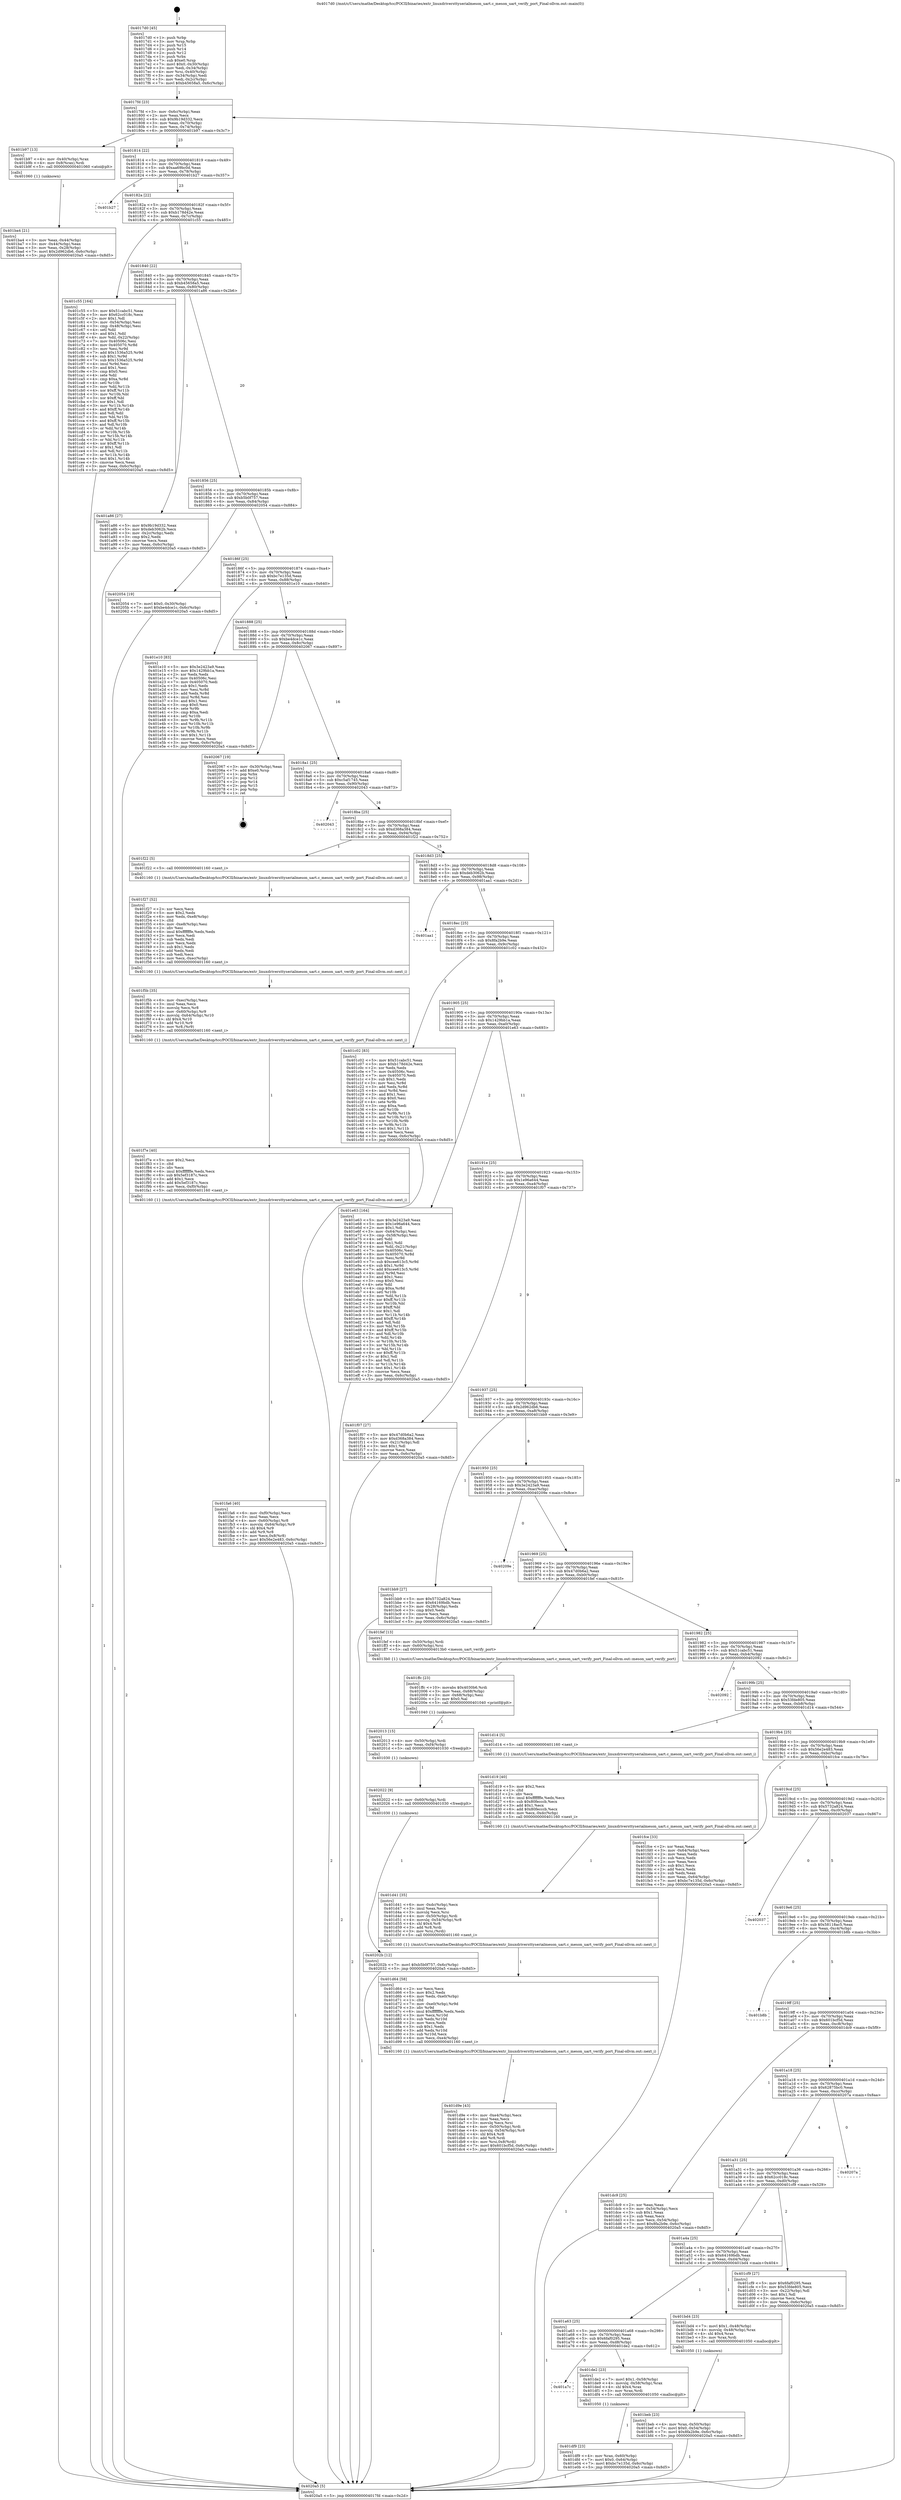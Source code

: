 digraph "0x4017d0" {
  label = "0x4017d0 (/mnt/c/Users/mathe/Desktop/tcc/POCII/binaries/extr_linuxdriversttyserialmeson_uart.c_meson_uart_verify_port_Final-ollvm.out::main(0))"
  labelloc = "t"
  node[shape=record]

  Entry [label="",width=0.3,height=0.3,shape=circle,fillcolor=black,style=filled]
  "0x4017fd" [label="{
     0x4017fd [23]\l
     | [instrs]\l
     &nbsp;&nbsp;0x4017fd \<+3\>: mov -0x6c(%rbp),%eax\l
     &nbsp;&nbsp;0x401800 \<+2\>: mov %eax,%ecx\l
     &nbsp;&nbsp;0x401802 \<+6\>: sub $0x9b19d332,%ecx\l
     &nbsp;&nbsp;0x401808 \<+3\>: mov %eax,-0x70(%rbp)\l
     &nbsp;&nbsp;0x40180b \<+3\>: mov %ecx,-0x74(%rbp)\l
     &nbsp;&nbsp;0x40180e \<+6\>: je 0000000000401b97 \<main+0x3c7\>\l
  }"]
  "0x401b97" [label="{
     0x401b97 [13]\l
     | [instrs]\l
     &nbsp;&nbsp;0x401b97 \<+4\>: mov -0x40(%rbp),%rax\l
     &nbsp;&nbsp;0x401b9b \<+4\>: mov 0x8(%rax),%rdi\l
     &nbsp;&nbsp;0x401b9f \<+5\>: call 0000000000401060 \<atoi@plt\>\l
     | [calls]\l
     &nbsp;&nbsp;0x401060 \{1\} (unknown)\l
  }"]
  "0x401814" [label="{
     0x401814 [22]\l
     | [instrs]\l
     &nbsp;&nbsp;0x401814 \<+5\>: jmp 0000000000401819 \<main+0x49\>\l
     &nbsp;&nbsp;0x401819 \<+3\>: mov -0x70(%rbp),%eax\l
     &nbsp;&nbsp;0x40181c \<+5\>: sub $0xaa69bc0d,%eax\l
     &nbsp;&nbsp;0x401821 \<+3\>: mov %eax,-0x78(%rbp)\l
     &nbsp;&nbsp;0x401824 \<+6\>: je 0000000000401b27 \<main+0x357\>\l
  }"]
  Exit [label="",width=0.3,height=0.3,shape=circle,fillcolor=black,style=filled,peripheries=2]
  "0x401b27" [label="{
     0x401b27\l
  }", style=dashed]
  "0x40182a" [label="{
     0x40182a [22]\l
     | [instrs]\l
     &nbsp;&nbsp;0x40182a \<+5\>: jmp 000000000040182f \<main+0x5f\>\l
     &nbsp;&nbsp;0x40182f \<+3\>: mov -0x70(%rbp),%eax\l
     &nbsp;&nbsp;0x401832 \<+5\>: sub $0xb178d42e,%eax\l
     &nbsp;&nbsp;0x401837 \<+3\>: mov %eax,-0x7c(%rbp)\l
     &nbsp;&nbsp;0x40183a \<+6\>: je 0000000000401c55 \<main+0x485\>\l
  }"]
  "0x40202b" [label="{
     0x40202b [12]\l
     | [instrs]\l
     &nbsp;&nbsp;0x40202b \<+7\>: movl $0xb5b0f757,-0x6c(%rbp)\l
     &nbsp;&nbsp;0x402032 \<+5\>: jmp 00000000004020a5 \<main+0x8d5\>\l
  }"]
  "0x401c55" [label="{
     0x401c55 [164]\l
     | [instrs]\l
     &nbsp;&nbsp;0x401c55 \<+5\>: mov $0x51cabc51,%eax\l
     &nbsp;&nbsp;0x401c5a \<+5\>: mov $0x62cc018c,%ecx\l
     &nbsp;&nbsp;0x401c5f \<+2\>: mov $0x1,%dl\l
     &nbsp;&nbsp;0x401c61 \<+3\>: mov -0x54(%rbp),%esi\l
     &nbsp;&nbsp;0x401c64 \<+3\>: cmp -0x48(%rbp),%esi\l
     &nbsp;&nbsp;0x401c67 \<+4\>: setl %dil\l
     &nbsp;&nbsp;0x401c6b \<+4\>: and $0x1,%dil\l
     &nbsp;&nbsp;0x401c6f \<+4\>: mov %dil,-0x22(%rbp)\l
     &nbsp;&nbsp;0x401c73 \<+7\>: mov 0x40506c,%esi\l
     &nbsp;&nbsp;0x401c7a \<+8\>: mov 0x405070,%r8d\l
     &nbsp;&nbsp;0x401c82 \<+3\>: mov %esi,%r9d\l
     &nbsp;&nbsp;0x401c85 \<+7\>: add $0x1536a525,%r9d\l
     &nbsp;&nbsp;0x401c8c \<+4\>: sub $0x1,%r9d\l
     &nbsp;&nbsp;0x401c90 \<+7\>: sub $0x1536a525,%r9d\l
     &nbsp;&nbsp;0x401c97 \<+4\>: imul %r9d,%esi\l
     &nbsp;&nbsp;0x401c9b \<+3\>: and $0x1,%esi\l
     &nbsp;&nbsp;0x401c9e \<+3\>: cmp $0x0,%esi\l
     &nbsp;&nbsp;0x401ca1 \<+4\>: sete %dil\l
     &nbsp;&nbsp;0x401ca5 \<+4\>: cmp $0xa,%r8d\l
     &nbsp;&nbsp;0x401ca9 \<+4\>: setl %r10b\l
     &nbsp;&nbsp;0x401cad \<+3\>: mov %dil,%r11b\l
     &nbsp;&nbsp;0x401cb0 \<+4\>: xor $0xff,%r11b\l
     &nbsp;&nbsp;0x401cb4 \<+3\>: mov %r10b,%bl\l
     &nbsp;&nbsp;0x401cb7 \<+3\>: xor $0xff,%bl\l
     &nbsp;&nbsp;0x401cba \<+3\>: xor $0x1,%dl\l
     &nbsp;&nbsp;0x401cbd \<+3\>: mov %r11b,%r14b\l
     &nbsp;&nbsp;0x401cc0 \<+4\>: and $0xff,%r14b\l
     &nbsp;&nbsp;0x401cc4 \<+3\>: and %dl,%dil\l
     &nbsp;&nbsp;0x401cc7 \<+3\>: mov %bl,%r15b\l
     &nbsp;&nbsp;0x401cca \<+4\>: and $0xff,%r15b\l
     &nbsp;&nbsp;0x401cce \<+3\>: and %dl,%r10b\l
     &nbsp;&nbsp;0x401cd1 \<+3\>: or %dil,%r14b\l
     &nbsp;&nbsp;0x401cd4 \<+3\>: or %r10b,%r15b\l
     &nbsp;&nbsp;0x401cd7 \<+3\>: xor %r15b,%r14b\l
     &nbsp;&nbsp;0x401cda \<+3\>: or %bl,%r11b\l
     &nbsp;&nbsp;0x401cdd \<+4\>: xor $0xff,%r11b\l
     &nbsp;&nbsp;0x401ce1 \<+3\>: or $0x1,%dl\l
     &nbsp;&nbsp;0x401ce4 \<+3\>: and %dl,%r11b\l
     &nbsp;&nbsp;0x401ce7 \<+3\>: or %r11b,%r14b\l
     &nbsp;&nbsp;0x401cea \<+4\>: test $0x1,%r14b\l
     &nbsp;&nbsp;0x401cee \<+3\>: cmovne %ecx,%eax\l
     &nbsp;&nbsp;0x401cf1 \<+3\>: mov %eax,-0x6c(%rbp)\l
     &nbsp;&nbsp;0x401cf4 \<+5\>: jmp 00000000004020a5 \<main+0x8d5\>\l
  }"]
  "0x401840" [label="{
     0x401840 [22]\l
     | [instrs]\l
     &nbsp;&nbsp;0x401840 \<+5\>: jmp 0000000000401845 \<main+0x75\>\l
     &nbsp;&nbsp;0x401845 \<+3\>: mov -0x70(%rbp),%eax\l
     &nbsp;&nbsp;0x401848 \<+5\>: sub $0xb45658a5,%eax\l
     &nbsp;&nbsp;0x40184d \<+3\>: mov %eax,-0x80(%rbp)\l
     &nbsp;&nbsp;0x401850 \<+6\>: je 0000000000401a86 \<main+0x2b6\>\l
  }"]
  "0x402022" [label="{
     0x402022 [9]\l
     | [instrs]\l
     &nbsp;&nbsp;0x402022 \<+4\>: mov -0x60(%rbp),%rdi\l
     &nbsp;&nbsp;0x402026 \<+5\>: call 0000000000401030 \<free@plt\>\l
     | [calls]\l
     &nbsp;&nbsp;0x401030 \{1\} (unknown)\l
  }"]
  "0x401a86" [label="{
     0x401a86 [27]\l
     | [instrs]\l
     &nbsp;&nbsp;0x401a86 \<+5\>: mov $0x9b19d332,%eax\l
     &nbsp;&nbsp;0x401a8b \<+5\>: mov $0xdeb3062b,%ecx\l
     &nbsp;&nbsp;0x401a90 \<+3\>: mov -0x2c(%rbp),%edx\l
     &nbsp;&nbsp;0x401a93 \<+3\>: cmp $0x2,%edx\l
     &nbsp;&nbsp;0x401a96 \<+3\>: cmovne %ecx,%eax\l
     &nbsp;&nbsp;0x401a99 \<+3\>: mov %eax,-0x6c(%rbp)\l
     &nbsp;&nbsp;0x401a9c \<+5\>: jmp 00000000004020a5 \<main+0x8d5\>\l
  }"]
  "0x401856" [label="{
     0x401856 [25]\l
     | [instrs]\l
     &nbsp;&nbsp;0x401856 \<+5\>: jmp 000000000040185b \<main+0x8b\>\l
     &nbsp;&nbsp;0x40185b \<+3\>: mov -0x70(%rbp),%eax\l
     &nbsp;&nbsp;0x40185e \<+5\>: sub $0xb5b0f757,%eax\l
     &nbsp;&nbsp;0x401863 \<+6\>: mov %eax,-0x84(%rbp)\l
     &nbsp;&nbsp;0x401869 \<+6\>: je 0000000000402054 \<main+0x884\>\l
  }"]
  "0x4020a5" [label="{
     0x4020a5 [5]\l
     | [instrs]\l
     &nbsp;&nbsp;0x4020a5 \<+5\>: jmp 00000000004017fd \<main+0x2d\>\l
  }"]
  "0x4017d0" [label="{
     0x4017d0 [45]\l
     | [instrs]\l
     &nbsp;&nbsp;0x4017d0 \<+1\>: push %rbp\l
     &nbsp;&nbsp;0x4017d1 \<+3\>: mov %rsp,%rbp\l
     &nbsp;&nbsp;0x4017d4 \<+2\>: push %r15\l
     &nbsp;&nbsp;0x4017d6 \<+2\>: push %r14\l
     &nbsp;&nbsp;0x4017d8 \<+2\>: push %r12\l
     &nbsp;&nbsp;0x4017da \<+1\>: push %rbx\l
     &nbsp;&nbsp;0x4017db \<+7\>: sub $0xe0,%rsp\l
     &nbsp;&nbsp;0x4017e2 \<+7\>: movl $0x0,-0x30(%rbp)\l
     &nbsp;&nbsp;0x4017e9 \<+3\>: mov %edi,-0x34(%rbp)\l
     &nbsp;&nbsp;0x4017ec \<+4\>: mov %rsi,-0x40(%rbp)\l
     &nbsp;&nbsp;0x4017f0 \<+3\>: mov -0x34(%rbp),%edi\l
     &nbsp;&nbsp;0x4017f3 \<+3\>: mov %edi,-0x2c(%rbp)\l
     &nbsp;&nbsp;0x4017f6 \<+7\>: movl $0xb45658a5,-0x6c(%rbp)\l
  }"]
  "0x401ba4" [label="{
     0x401ba4 [21]\l
     | [instrs]\l
     &nbsp;&nbsp;0x401ba4 \<+3\>: mov %eax,-0x44(%rbp)\l
     &nbsp;&nbsp;0x401ba7 \<+3\>: mov -0x44(%rbp),%eax\l
     &nbsp;&nbsp;0x401baa \<+3\>: mov %eax,-0x28(%rbp)\l
     &nbsp;&nbsp;0x401bad \<+7\>: movl $0x2d962db6,-0x6c(%rbp)\l
     &nbsp;&nbsp;0x401bb4 \<+5\>: jmp 00000000004020a5 \<main+0x8d5\>\l
  }"]
  "0x402013" [label="{
     0x402013 [15]\l
     | [instrs]\l
     &nbsp;&nbsp;0x402013 \<+4\>: mov -0x50(%rbp),%rdi\l
     &nbsp;&nbsp;0x402017 \<+6\>: mov %eax,-0xf4(%rbp)\l
     &nbsp;&nbsp;0x40201d \<+5\>: call 0000000000401030 \<free@plt\>\l
     | [calls]\l
     &nbsp;&nbsp;0x401030 \{1\} (unknown)\l
  }"]
  "0x402054" [label="{
     0x402054 [19]\l
     | [instrs]\l
     &nbsp;&nbsp;0x402054 \<+7\>: movl $0x0,-0x30(%rbp)\l
     &nbsp;&nbsp;0x40205b \<+7\>: movl $0xbe4dce1c,-0x6c(%rbp)\l
     &nbsp;&nbsp;0x402062 \<+5\>: jmp 00000000004020a5 \<main+0x8d5\>\l
  }"]
  "0x40186f" [label="{
     0x40186f [25]\l
     | [instrs]\l
     &nbsp;&nbsp;0x40186f \<+5\>: jmp 0000000000401874 \<main+0xa4\>\l
     &nbsp;&nbsp;0x401874 \<+3\>: mov -0x70(%rbp),%eax\l
     &nbsp;&nbsp;0x401877 \<+5\>: sub $0xbc7e135d,%eax\l
     &nbsp;&nbsp;0x40187c \<+6\>: mov %eax,-0x88(%rbp)\l
     &nbsp;&nbsp;0x401882 \<+6\>: je 0000000000401e10 \<main+0x640\>\l
  }"]
  "0x401ffc" [label="{
     0x401ffc [23]\l
     | [instrs]\l
     &nbsp;&nbsp;0x401ffc \<+10\>: movabs $0x4030b6,%rdi\l
     &nbsp;&nbsp;0x402006 \<+3\>: mov %eax,-0x68(%rbp)\l
     &nbsp;&nbsp;0x402009 \<+3\>: mov -0x68(%rbp),%esi\l
     &nbsp;&nbsp;0x40200c \<+2\>: mov $0x0,%al\l
     &nbsp;&nbsp;0x40200e \<+5\>: call 0000000000401040 \<printf@plt\>\l
     | [calls]\l
     &nbsp;&nbsp;0x401040 \{1\} (unknown)\l
  }"]
  "0x401e10" [label="{
     0x401e10 [83]\l
     | [instrs]\l
     &nbsp;&nbsp;0x401e10 \<+5\>: mov $0x3e2423a9,%eax\l
     &nbsp;&nbsp;0x401e15 \<+5\>: mov $0x1429bb1a,%ecx\l
     &nbsp;&nbsp;0x401e1a \<+2\>: xor %edx,%edx\l
     &nbsp;&nbsp;0x401e1c \<+7\>: mov 0x40506c,%esi\l
     &nbsp;&nbsp;0x401e23 \<+7\>: mov 0x405070,%edi\l
     &nbsp;&nbsp;0x401e2a \<+3\>: sub $0x1,%edx\l
     &nbsp;&nbsp;0x401e2d \<+3\>: mov %esi,%r8d\l
     &nbsp;&nbsp;0x401e30 \<+3\>: add %edx,%r8d\l
     &nbsp;&nbsp;0x401e33 \<+4\>: imul %r8d,%esi\l
     &nbsp;&nbsp;0x401e37 \<+3\>: and $0x1,%esi\l
     &nbsp;&nbsp;0x401e3a \<+3\>: cmp $0x0,%esi\l
     &nbsp;&nbsp;0x401e3d \<+4\>: sete %r9b\l
     &nbsp;&nbsp;0x401e41 \<+3\>: cmp $0xa,%edi\l
     &nbsp;&nbsp;0x401e44 \<+4\>: setl %r10b\l
     &nbsp;&nbsp;0x401e48 \<+3\>: mov %r9b,%r11b\l
     &nbsp;&nbsp;0x401e4b \<+3\>: and %r10b,%r11b\l
     &nbsp;&nbsp;0x401e4e \<+3\>: xor %r10b,%r9b\l
     &nbsp;&nbsp;0x401e51 \<+3\>: or %r9b,%r11b\l
     &nbsp;&nbsp;0x401e54 \<+4\>: test $0x1,%r11b\l
     &nbsp;&nbsp;0x401e58 \<+3\>: cmovne %ecx,%eax\l
     &nbsp;&nbsp;0x401e5b \<+3\>: mov %eax,-0x6c(%rbp)\l
     &nbsp;&nbsp;0x401e5e \<+5\>: jmp 00000000004020a5 \<main+0x8d5\>\l
  }"]
  "0x401888" [label="{
     0x401888 [25]\l
     | [instrs]\l
     &nbsp;&nbsp;0x401888 \<+5\>: jmp 000000000040188d \<main+0xbd\>\l
     &nbsp;&nbsp;0x40188d \<+3\>: mov -0x70(%rbp),%eax\l
     &nbsp;&nbsp;0x401890 \<+5\>: sub $0xbe4dce1c,%eax\l
     &nbsp;&nbsp;0x401895 \<+6\>: mov %eax,-0x8c(%rbp)\l
     &nbsp;&nbsp;0x40189b \<+6\>: je 0000000000402067 \<main+0x897\>\l
  }"]
  "0x401fa6" [label="{
     0x401fa6 [40]\l
     | [instrs]\l
     &nbsp;&nbsp;0x401fa6 \<+6\>: mov -0xf0(%rbp),%ecx\l
     &nbsp;&nbsp;0x401fac \<+3\>: imul %eax,%ecx\l
     &nbsp;&nbsp;0x401faf \<+4\>: mov -0x60(%rbp),%r8\l
     &nbsp;&nbsp;0x401fb3 \<+4\>: movslq -0x64(%rbp),%r9\l
     &nbsp;&nbsp;0x401fb7 \<+4\>: shl $0x4,%r9\l
     &nbsp;&nbsp;0x401fbb \<+3\>: add %r9,%r8\l
     &nbsp;&nbsp;0x401fbe \<+4\>: mov %ecx,0x8(%r8)\l
     &nbsp;&nbsp;0x401fc2 \<+7\>: movl $0x56e2e483,-0x6c(%rbp)\l
     &nbsp;&nbsp;0x401fc9 \<+5\>: jmp 00000000004020a5 \<main+0x8d5\>\l
  }"]
  "0x402067" [label="{
     0x402067 [19]\l
     | [instrs]\l
     &nbsp;&nbsp;0x402067 \<+3\>: mov -0x30(%rbp),%eax\l
     &nbsp;&nbsp;0x40206a \<+7\>: add $0xe0,%rsp\l
     &nbsp;&nbsp;0x402071 \<+1\>: pop %rbx\l
     &nbsp;&nbsp;0x402072 \<+2\>: pop %r12\l
     &nbsp;&nbsp;0x402074 \<+2\>: pop %r14\l
     &nbsp;&nbsp;0x402076 \<+2\>: pop %r15\l
     &nbsp;&nbsp;0x402078 \<+1\>: pop %rbp\l
     &nbsp;&nbsp;0x402079 \<+1\>: ret\l
  }"]
  "0x4018a1" [label="{
     0x4018a1 [25]\l
     | [instrs]\l
     &nbsp;&nbsp;0x4018a1 \<+5\>: jmp 00000000004018a6 \<main+0xd6\>\l
     &nbsp;&nbsp;0x4018a6 \<+3\>: mov -0x70(%rbp),%eax\l
     &nbsp;&nbsp;0x4018a9 \<+5\>: sub $0xc5af1745,%eax\l
     &nbsp;&nbsp;0x4018ae \<+6\>: mov %eax,-0x90(%rbp)\l
     &nbsp;&nbsp;0x4018b4 \<+6\>: je 0000000000402043 \<main+0x873\>\l
  }"]
  "0x401f7e" [label="{
     0x401f7e [40]\l
     | [instrs]\l
     &nbsp;&nbsp;0x401f7e \<+5\>: mov $0x2,%ecx\l
     &nbsp;&nbsp;0x401f83 \<+1\>: cltd\l
     &nbsp;&nbsp;0x401f84 \<+2\>: idiv %ecx\l
     &nbsp;&nbsp;0x401f86 \<+6\>: imul $0xfffffffe,%edx,%ecx\l
     &nbsp;&nbsp;0x401f8c \<+6\>: sub $0x5ef3187c,%ecx\l
     &nbsp;&nbsp;0x401f92 \<+3\>: add $0x1,%ecx\l
     &nbsp;&nbsp;0x401f95 \<+6\>: add $0x5ef3187c,%ecx\l
     &nbsp;&nbsp;0x401f9b \<+6\>: mov %ecx,-0xf0(%rbp)\l
     &nbsp;&nbsp;0x401fa1 \<+5\>: call 0000000000401160 \<next_i\>\l
     | [calls]\l
     &nbsp;&nbsp;0x401160 \{1\} (/mnt/c/Users/mathe/Desktop/tcc/POCII/binaries/extr_linuxdriversttyserialmeson_uart.c_meson_uart_verify_port_Final-ollvm.out::next_i)\l
  }"]
  "0x402043" [label="{
     0x402043\l
  }", style=dashed]
  "0x4018ba" [label="{
     0x4018ba [25]\l
     | [instrs]\l
     &nbsp;&nbsp;0x4018ba \<+5\>: jmp 00000000004018bf \<main+0xef\>\l
     &nbsp;&nbsp;0x4018bf \<+3\>: mov -0x70(%rbp),%eax\l
     &nbsp;&nbsp;0x4018c2 \<+5\>: sub $0xd368a384,%eax\l
     &nbsp;&nbsp;0x4018c7 \<+6\>: mov %eax,-0x94(%rbp)\l
     &nbsp;&nbsp;0x4018cd \<+6\>: je 0000000000401f22 \<main+0x752\>\l
  }"]
  "0x401f5b" [label="{
     0x401f5b [35]\l
     | [instrs]\l
     &nbsp;&nbsp;0x401f5b \<+6\>: mov -0xec(%rbp),%ecx\l
     &nbsp;&nbsp;0x401f61 \<+3\>: imul %eax,%ecx\l
     &nbsp;&nbsp;0x401f64 \<+3\>: movslq %ecx,%r8\l
     &nbsp;&nbsp;0x401f67 \<+4\>: mov -0x60(%rbp),%r9\l
     &nbsp;&nbsp;0x401f6b \<+4\>: movslq -0x64(%rbp),%r10\l
     &nbsp;&nbsp;0x401f6f \<+4\>: shl $0x4,%r10\l
     &nbsp;&nbsp;0x401f73 \<+3\>: add %r10,%r9\l
     &nbsp;&nbsp;0x401f76 \<+3\>: mov %r8,(%r9)\l
     &nbsp;&nbsp;0x401f79 \<+5\>: call 0000000000401160 \<next_i\>\l
     | [calls]\l
     &nbsp;&nbsp;0x401160 \{1\} (/mnt/c/Users/mathe/Desktop/tcc/POCII/binaries/extr_linuxdriversttyserialmeson_uart.c_meson_uart_verify_port_Final-ollvm.out::next_i)\l
  }"]
  "0x401f22" [label="{
     0x401f22 [5]\l
     | [instrs]\l
     &nbsp;&nbsp;0x401f22 \<+5\>: call 0000000000401160 \<next_i\>\l
     | [calls]\l
     &nbsp;&nbsp;0x401160 \{1\} (/mnt/c/Users/mathe/Desktop/tcc/POCII/binaries/extr_linuxdriversttyserialmeson_uart.c_meson_uart_verify_port_Final-ollvm.out::next_i)\l
  }"]
  "0x4018d3" [label="{
     0x4018d3 [25]\l
     | [instrs]\l
     &nbsp;&nbsp;0x4018d3 \<+5\>: jmp 00000000004018d8 \<main+0x108\>\l
     &nbsp;&nbsp;0x4018d8 \<+3\>: mov -0x70(%rbp),%eax\l
     &nbsp;&nbsp;0x4018db \<+5\>: sub $0xdeb3062b,%eax\l
     &nbsp;&nbsp;0x4018e0 \<+6\>: mov %eax,-0x98(%rbp)\l
     &nbsp;&nbsp;0x4018e6 \<+6\>: je 0000000000401aa1 \<main+0x2d1\>\l
  }"]
  "0x401f27" [label="{
     0x401f27 [52]\l
     | [instrs]\l
     &nbsp;&nbsp;0x401f27 \<+2\>: xor %ecx,%ecx\l
     &nbsp;&nbsp;0x401f29 \<+5\>: mov $0x2,%edx\l
     &nbsp;&nbsp;0x401f2e \<+6\>: mov %edx,-0xe8(%rbp)\l
     &nbsp;&nbsp;0x401f34 \<+1\>: cltd\l
     &nbsp;&nbsp;0x401f35 \<+6\>: mov -0xe8(%rbp),%esi\l
     &nbsp;&nbsp;0x401f3b \<+2\>: idiv %esi\l
     &nbsp;&nbsp;0x401f3d \<+6\>: imul $0xfffffffe,%edx,%edx\l
     &nbsp;&nbsp;0x401f43 \<+2\>: mov %ecx,%edi\l
     &nbsp;&nbsp;0x401f45 \<+2\>: sub %edx,%edi\l
     &nbsp;&nbsp;0x401f47 \<+2\>: mov %ecx,%edx\l
     &nbsp;&nbsp;0x401f49 \<+3\>: sub $0x1,%edx\l
     &nbsp;&nbsp;0x401f4c \<+2\>: add %edx,%edi\l
     &nbsp;&nbsp;0x401f4e \<+2\>: sub %edi,%ecx\l
     &nbsp;&nbsp;0x401f50 \<+6\>: mov %ecx,-0xec(%rbp)\l
     &nbsp;&nbsp;0x401f56 \<+5\>: call 0000000000401160 \<next_i\>\l
     | [calls]\l
     &nbsp;&nbsp;0x401160 \{1\} (/mnt/c/Users/mathe/Desktop/tcc/POCII/binaries/extr_linuxdriversttyserialmeson_uart.c_meson_uart_verify_port_Final-ollvm.out::next_i)\l
  }"]
  "0x401aa1" [label="{
     0x401aa1\l
  }", style=dashed]
  "0x4018ec" [label="{
     0x4018ec [25]\l
     | [instrs]\l
     &nbsp;&nbsp;0x4018ec \<+5\>: jmp 00000000004018f1 \<main+0x121\>\l
     &nbsp;&nbsp;0x4018f1 \<+3\>: mov -0x70(%rbp),%eax\l
     &nbsp;&nbsp;0x4018f4 \<+5\>: sub $0x8fa2b9e,%eax\l
     &nbsp;&nbsp;0x4018f9 \<+6\>: mov %eax,-0x9c(%rbp)\l
     &nbsp;&nbsp;0x4018ff \<+6\>: je 0000000000401c02 \<main+0x432\>\l
  }"]
  "0x401df9" [label="{
     0x401df9 [23]\l
     | [instrs]\l
     &nbsp;&nbsp;0x401df9 \<+4\>: mov %rax,-0x60(%rbp)\l
     &nbsp;&nbsp;0x401dfd \<+7\>: movl $0x0,-0x64(%rbp)\l
     &nbsp;&nbsp;0x401e04 \<+7\>: movl $0xbc7e135d,-0x6c(%rbp)\l
     &nbsp;&nbsp;0x401e0b \<+5\>: jmp 00000000004020a5 \<main+0x8d5\>\l
  }"]
  "0x401c02" [label="{
     0x401c02 [83]\l
     | [instrs]\l
     &nbsp;&nbsp;0x401c02 \<+5\>: mov $0x51cabc51,%eax\l
     &nbsp;&nbsp;0x401c07 \<+5\>: mov $0xb178d42e,%ecx\l
     &nbsp;&nbsp;0x401c0c \<+2\>: xor %edx,%edx\l
     &nbsp;&nbsp;0x401c0e \<+7\>: mov 0x40506c,%esi\l
     &nbsp;&nbsp;0x401c15 \<+7\>: mov 0x405070,%edi\l
     &nbsp;&nbsp;0x401c1c \<+3\>: sub $0x1,%edx\l
     &nbsp;&nbsp;0x401c1f \<+3\>: mov %esi,%r8d\l
     &nbsp;&nbsp;0x401c22 \<+3\>: add %edx,%r8d\l
     &nbsp;&nbsp;0x401c25 \<+4\>: imul %r8d,%esi\l
     &nbsp;&nbsp;0x401c29 \<+3\>: and $0x1,%esi\l
     &nbsp;&nbsp;0x401c2c \<+3\>: cmp $0x0,%esi\l
     &nbsp;&nbsp;0x401c2f \<+4\>: sete %r9b\l
     &nbsp;&nbsp;0x401c33 \<+3\>: cmp $0xa,%edi\l
     &nbsp;&nbsp;0x401c36 \<+4\>: setl %r10b\l
     &nbsp;&nbsp;0x401c3a \<+3\>: mov %r9b,%r11b\l
     &nbsp;&nbsp;0x401c3d \<+3\>: and %r10b,%r11b\l
     &nbsp;&nbsp;0x401c40 \<+3\>: xor %r10b,%r9b\l
     &nbsp;&nbsp;0x401c43 \<+3\>: or %r9b,%r11b\l
     &nbsp;&nbsp;0x401c46 \<+4\>: test $0x1,%r11b\l
     &nbsp;&nbsp;0x401c4a \<+3\>: cmovne %ecx,%eax\l
     &nbsp;&nbsp;0x401c4d \<+3\>: mov %eax,-0x6c(%rbp)\l
     &nbsp;&nbsp;0x401c50 \<+5\>: jmp 00000000004020a5 \<main+0x8d5\>\l
  }"]
  "0x401905" [label="{
     0x401905 [25]\l
     | [instrs]\l
     &nbsp;&nbsp;0x401905 \<+5\>: jmp 000000000040190a \<main+0x13a\>\l
     &nbsp;&nbsp;0x40190a \<+3\>: mov -0x70(%rbp),%eax\l
     &nbsp;&nbsp;0x40190d \<+5\>: sub $0x1429bb1a,%eax\l
     &nbsp;&nbsp;0x401912 \<+6\>: mov %eax,-0xa0(%rbp)\l
     &nbsp;&nbsp;0x401918 \<+6\>: je 0000000000401e63 \<main+0x693\>\l
  }"]
  "0x401a7c" [label="{
     0x401a7c\l
  }", style=dashed]
  "0x401e63" [label="{
     0x401e63 [164]\l
     | [instrs]\l
     &nbsp;&nbsp;0x401e63 \<+5\>: mov $0x3e2423a9,%eax\l
     &nbsp;&nbsp;0x401e68 \<+5\>: mov $0x1e96a644,%ecx\l
     &nbsp;&nbsp;0x401e6d \<+2\>: mov $0x1,%dl\l
     &nbsp;&nbsp;0x401e6f \<+3\>: mov -0x64(%rbp),%esi\l
     &nbsp;&nbsp;0x401e72 \<+3\>: cmp -0x58(%rbp),%esi\l
     &nbsp;&nbsp;0x401e75 \<+4\>: setl %dil\l
     &nbsp;&nbsp;0x401e79 \<+4\>: and $0x1,%dil\l
     &nbsp;&nbsp;0x401e7d \<+4\>: mov %dil,-0x21(%rbp)\l
     &nbsp;&nbsp;0x401e81 \<+7\>: mov 0x40506c,%esi\l
     &nbsp;&nbsp;0x401e88 \<+8\>: mov 0x405070,%r8d\l
     &nbsp;&nbsp;0x401e90 \<+3\>: mov %esi,%r9d\l
     &nbsp;&nbsp;0x401e93 \<+7\>: sub $0xcee613c5,%r9d\l
     &nbsp;&nbsp;0x401e9a \<+4\>: sub $0x1,%r9d\l
     &nbsp;&nbsp;0x401e9e \<+7\>: add $0xcee613c5,%r9d\l
     &nbsp;&nbsp;0x401ea5 \<+4\>: imul %r9d,%esi\l
     &nbsp;&nbsp;0x401ea9 \<+3\>: and $0x1,%esi\l
     &nbsp;&nbsp;0x401eac \<+3\>: cmp $0x0,%esi\l
     &nbsp;&nbsp;0x401eaf \<+4\>: sete %dil\l
     &nbsp;&nbsp;0x401eb3 \<+4\>: cmp $0xa,%r8d\l
     &nbsp;&nbsp;0x401eb7 \<+4\>: setl %r10b\l
     &nbsp;&nbsp;0x401ebb \<+3\>: mov %dil,%r11b\l
     &nbsp;&nbsp;0x401ebe \<+4\>: xor $0xff,%r11b\l
     &nbsp;&nbsp;0x401ec2 \<+3\>: mov %r10b,%bl\l
     &nbsp;&nbsp;0x401ec5 \<+3\>: xor $0xff,%bl\l
     &nbsp;&nbsp;0x401ec8 \<+3\>: xor $0x1,%dl\l
     &nbsp;&nbsp;0x401ecb \<+3\>: mov %r11b,%r14b\l
     &nbsp;&nbsp;0x401ece \<+4\>: and $0xff,%r14b\l
     &nbsp;&nbsp;0x401ed2 \<+3\>: and %dl,%dil\l
     &nbsp;&nbsp;0x401ed5 \<+3\>: mov %bl,%r15b\l
     &nbsp;&nbsp;0x401ed8 \<+4\>: and $0xff,%r15b\l
     &nbsp;&nbsp;0x401edc \<+3\>: and %dl,%r10b\l
     &nbsp;&nbsp;0x401edf \<+3\>: or %dil,%r14b\l
     &nbsp;&nbsp;0x401ee2 \<+3\>: or %r10b,%r15b\l
     &nbsp;&nbsp;0x401ee5 \<+3\>: xor %r15b,%r14b\l
     &nbsp;&nbsp;0x401ee8 \<+3\>: or %bl,%r11b\l
     &nbsp;&nbsp;0x401eeb \<+4\>: xor $0xff,%r11b\l
     &nbsp;&nbsp;0x401eef \<+3\>: or $0x1,%dl\l
     &nbsp;&nbsp;0x401ef2 \<+3\>: and %dl,%r11b\l
     &nbsp;&nbsp;0x401ef5 \<+3\>: or %r11b,%r14b\l
     &nbsp;&nbsp;0x401ef8 \<+4\>: test $0x1,%r14b\l
     &nbsp;&nbsp;0x401efc \<+3\>: cmovne %ecx,%eax\l
     &nbsp;&nbsp;0x401eff \<+3\>: mov %eax,-0x6c(%rbp)\l
     &nbsp;&nbsp;0x401f02 \<+5\>: jmp 00000000004020a5 \<main+0x8d5\>\l
  }"]
  "0x40191e" [label="{
     0x40191e [25]\l
     | [instrs]\l
     &nbsp;&nbsp;0x40191e \<+5\>: jmp 0000000000401923 \<main+0x153\>\l
     &nbsp;&nbsp;0x401923 \<+3\>: mov -0x70(%rbp),%eax\l
     &nbsp;&nbsp;0x401926 \<+5\>: sub $0x1e96a644,%eax\l
     &nbsp;&nbsp;0x40192b \<+6\>: mov %eax,-0xa4(%rbp)\l
     &nbsp;&nbsp;0x401931 \<+6\>: je 0000000000401f07 \<main+0x737\>\l
  }"]
  "0x401de2" [label="{
     0x401de2 [23]\l
     | [instrs]\l
     &nbsp;&nbsp;0x401de2 \<+7\>: movl $0x1,-0x58(%rbp)\l
     &nbsp;&nbsp;0x401de9 \<+4\>: movslq -0x58(%rbp),%rax\l
     &nbsp;&nbsp;0x401ded \<+4\>: shl $0x4,%rax\l
     &nbsp;&nbsp;0x401df1 \<+3\>: mov %rax,%rdi\l
     &nbsp;&nbsp;0x401df4 \<+5\>: call 0000000000401050 \<malloc@plt\>\l
     | [calls]\l
     &nbsp;&nbsp;0x401050 \{1\} (unknown)\l
  }"]
  "0x401f07" [label="{
     0x401f07 [27]\l
     | [instrs]\l
     &nbsp;&nbsp;0x401f07 \<+5\>: mov $0x47d0b6a2,%eax\l
     &nbsp;&nbsp;0x401f0c \<+5\>: mov $0xd368a384,%ecx\l
     &nbsp;&nbsp;0x401f11 \<+3\>: mov -0x21(%rbp),%dl\l
     &nbsp;&nbsp;0x401f14 \<+3\>: test $0x1,%dl\l
     &nbsp;&nbsp;0x401f17 \<+3\>: cmovne %ecx,%eax\l
     &nbsp;&nbsp;0x401f1a \<+3\>: mov %eax,-0x6c(%rbp)\l
     &nbsp;&nbsp;0x401f1d \<+5\>: jmp 00000000004020a5 \<main+0x8d5\>\l
  }"]
  "0x401937" [label="{
     0x401937 [25]\l
     | [instrs]\l
     &nbsp;&nbsp;0x401937 \<+5\>: jmp 000000000040193c \<main+0x16c\>\l
     &nbsp;&nbsp;0x40193c \<+3\>: mov -0x70(%rbp),%eax\l
     &nbsp;&nbsp;0x40193f \<+5\>: sub $0x2d962db6,%eax\l
     &nbsp;&nbsp;0x401944 \<+6\>: mov %eax,-0xa8(%rbp)\l
     &nbsp;&nbsp;0x40194a \<+6\>: je 0000000000401bb9 \<main+0x3e9\>\l
  }"]
  "0x401d9e" [label="{
     0x401d9e [43]\l
     | [instrs]\l
     &nbsp;&nbsp;0x401d9e \<+6\>: mov -0xe4(%rbp),%ecx\l
     &nbsp;&nbsp;0x401da4 \<+3\>: imul %eax,%ecx\l
     &nbsp;&nbsp;0x401da7 \<+3\>: movslq %ecx,%rsi\l
     &nbsp;&nbsp;0x401daa \<+4\>: mov -0x50(%rbp),%rdi\l
     &nbsp;&nbsp;0x401dae \<+4\>: movslq -0x54(%rbp),%r8\l
     &nbsp;&nbsp;0x401db2 \<+4\>: shl $0x4,%r8\l
     &nbsp;&nbsp;0x401db6 \<+3\>: add %r8,%rdi\l
     &nbsp;&nbsp;0x401db9 \<+4\>: mov %rsi,0x8(%rdi)\l
     &nbsp;&nbsp;0x401dbd \<+7\>: movl $0x601bcf5d,-0x6c(%rbp)\l
     &nbsp;&nbsp;0x401dc4 \<+5\>: jmp 00000000004020a5 \<main+0x8d5\>\l
  }"]
  "0x401bb9" [label="{
     0x401bb9 [27]\l
     | [instrs]\l
     &nbsp;&nbsp;0x401bb9 \<+5\>: mov $0x5732a824,%eax\l
     &nbsp;&nbsp;0x401bbe \<+5\>: mov $0x64169bdb,%ecx\l
     &nbsp;&nbsp;0x401bc3 \<+3\>: mov -0x28(%rbp),%edx\l
     &nbsp;&nbsp;0x401bc6 \<+3\>: cmp $0x0,%edx\l
     &nbsp;&nbsp;0x401bc9 \<+3\>: cmove %ecx,%eax\l
     &nbsp;&nbsp;0x401bcc \<+3\>: mov %eax,-0x6c(%rbp)\l
     &nbsp;&nbsp;0x401bcf \<+5\>: jmp 00000000004020a5 \<main+0x8d5\>\l
  }"]
  "0x401950" [label="{
     0x401950 [25]\l
     | [instrs]\l
     &nbsp;&nbsp;0x401950 \<+5\>: jmp 0000000000401955 \<main+0x185\>\l
     &nbsp;&nbsp;0x401955 \<+3\>: mov -0x70(%rbp),%eax\l
     &nbsp;&nbsp;0x401958 \<+5\>: sub $0x3e2423a9,%eax\l
     &nbsp;&nbsp;0x40195d \<+6\>: mov %eax,-0xac(%rbp)\l
     &nbsp;&nbsp;0x401963 \<+6\>: je 000000000040209e \<main+0x8ce\>\l
  }"]
  "0x401d64" [label="{
     0x401d64 [58]\l
     | [instrs]\l
     &nbsp;&nbsp;0x401d64 \<+2\>: xor %ecx,%ecx\l
     &nbsp;&nbsp;0x401d66 \<+5\>: mov $0x2,%edx\l
     &nbsp;&nbsp;0x401d6b \<+6\>: mov %edx,-0xe0(%rbp)\l
     &nbsp;&nbsp;0x401d71 \<+1\>: cltd\l
     &nbsp;&nbsp;0x401d72 \<+7\>: mov -0xe0(%rbp),%r9d\l
     &nbsp;&nbsp;0x401d79 \<+3\>: idiv %r9d\l
     &nbsp;&nbsp;0x401d7c \<+6\>: imul $0xfffffffe,%edx,%edx\l
     &nbsp;&nbsp;0x401d82 \<+3\>: mov %ecx,%r10d\l
     &nbsp;&nbsp;0x401d85 \<+3\>: sub %edx,%r10d\l
     &nbsp;&nbsp;0x401d88 \<+2\>: mov %ecx,%edx\l
     &nbsp;&nbsp;0x401d8a \<+3\>: sub $0x1,%edx\l
     &nbsp;&nbsp;0x401d8d \<+3\>: add %edx,%r10d\l
     &nbsp;&nbsp;0x401d90 \<+3\>: sub %r10d,%ecx\l
     &nbsp;&nbsp;0x401d93 \<+6\>: mov %ecx,-0xe4(%rbp)\l
     &nbsp;&nbsp;0x401d99 \<+5\>: call 0000000000401160 \<next_i\>\l
     | [calls]\l
     &nbsp;&nbsp;0x401160 \{1\} (/mnt/c/Users/mathe/Desktop/tcc/POCII/binaries/extr_linuxdriversttyserialmeson_uart.c_meson_uart_verify_port_Final-ollvm.out::next_i)\l
  }"]
  "0x40209e" [label="{
     0x40209e\l
  }", style=dashed]
  "0x401969" [label="{
     0x401969 [25]\l
     | [instrs]\l
     &nbsp;&nbsp;0x401969 \<+5\>: jmp 000000000040196e \<main+0x19e\>\l
     &nbsp;&nbsp;0x40196e \<+3\>: mov -0x70(%rbp),%eax\l
     &nbsp;&nbsp;0x401971 \<+5\>: sub $0x47d0b6a2,%eax\l
     &nbsp;&nbsp;0x401976 \<+6\>: mov %eax,-0xb0(%rbp)\l
     &nbsp;&nbsp;0x40197c \<+6\>: je 0000000000401fef \<main+0x81f\>\l
  }"]
  "0x401d41" [label="{
     0x401d41 [35]\l
     | [instrs]\l
     &nbsp;&nbsp;0x401d41 \<+6\>: mov -0xdc(%rbp),%ecx\l
     &nbsp;&nbsp;0x401d47 \<+3\>: imul %eax,%ecx\l
     &nbsp;&nbsp;0x401d4a \<+3\>: movslq %ecx,%rsi\l
     &nbsp;&nbsp;0x401d4d \<+4\>: mov -0x50(%rbp),%rdi\l
     &nbsp;&nbsp;0x401d51 \<+4\>: movslq -0x54(%rbp),%r8\l
     &nbsp;&nbsp;0x401d55 \<+4\>: shl $0x4,%r8\l
     &nbsp;&nbsp;0x401d59 \<+3\>: add %r8,%rdi\l
     &nbsp;&nbsp;0x401d5c \<+3\>: mov %rsi,(%rdi)\l
     &nbsp;&nbsp;0x401d5f \<+5\>: call 0000000000401160 \<next_i\>\l
     | [calls]\l
     &nbsp;&nbsp;0x401160 \{1\} (/mnt/c/Users/mathe/Desktop/tcc/POCII/binaries/extr_linuxdriversttyserialmeson_uart.c_meson_uart_verify_port_Final-ollvm.out::next_i)\l
  }"]
  "0x401fef" [label="{
     0x401fef [13]\l
     | [instrs]\l
     &nbsp;&nbsp;0x401fef \<+4\>: mov -0x50(%rbp),%rdi\l
     &nbsp;&nbsp;0x401ff3 \<+4\>: mov -0x60(%rbp),%rsi\l
     &nbsp;&nbsp;0x401ff7 \<+5\>: call 00000000004013b0 \<meson_uart_verify_port\>\l
     | [calls]\l
     &nbsp;&nbsp;0x4013b0 \{1\} (/mnt/c/Users/mathe/Desktop/tcc/POCII/binaries/extr_linuxdriversttyserialmeson_uart.c_meson_uart_verify_port_Final-ollvm.out::meson_uart_verify_port)\l
  }"]
  "0x401982" [label="{
     0x401982 [25]\l
     | [instrs]\l
     &nbsp;&nbsp;0x401982 \<+5\>: jmp 0000000000401987 \<main+0x1b7\>\l
     &nbsp;&nbsp;0x401987 \<+3\>: mov -0x70(%rbp),%eax\l
     &nbsp;&nbsp;0x40198a \<+5\>: sub $0x51cabc51,%eax\l
     &nbsp;&nbsp;0x40198f \<+6\>: mov %eax,-0xb4(%rbp)\l
     &nbsp;&nbsp;0x401995 \<+6\>: je 0000000000402092 \<main+0x8c2\>\l
  }"]
  "0x401d19" [label="{
     0x401d19 [40]\l
     | [instrs]\l
     &nbsp;&nbsp;0x401d19 \<+5\>: mov $0x2,%ecx\l
     &nbsp;&nbsp;0x401d1e \<+1\>: cltd\l
     &nbsp;&nbsp;0x401d1f \<+2\>: idiv %ecx\l
     &nbsp;&nbsp;0x401d21 \<+6\>: imul $0xfffffffe,%edx,%ecx\l
     &nbsp;&nbsp;0x401d27 \<+6\>: sub $0x80fecccb,%ecx\l
     &nbsp;&nbsp;0x401d2d \<+3\>: add $0x1,%ecx\l
     &nbsp;&nbsp;0x401d30 \<+6\>: add $0x80fecccb,%ecx\l
     &nbsp;&nbsp;0x401d36 \<+6\>: mov %ecx,-0xdc(%rbp)\l
     &nbsp;&nbsp;0x401d3c \<+5\>: call 0000000000401160 \<next_i\>\l
     | [calls]\l
     &nbsp;&nbsp;0x401160 \{1\} (/mnt/c/Users/mathe/Desktop/tcc/POCII/binaries/extr_linuxdriversttyserialmeson_uart.c_meson_uart_verify_port_Final-ollvm.out::next_i)\l
  }"]
  "0x402092" [label="{
     0x402092\l
  }", style=dashed]
  "0x40199b" [label="{
     0x40199b [25]\l
     | [instrs]\l
     &nbsp;&nbsp;0x40199b \<+5\>: jmp 00000000004019a0 \<main+0x1d0\>\l
     &nbsp;&nbsp;0x4019a0 \<+3\>: mov -0x70(%rbp),%eax\l
     &nbsp;&nbsp;0x4019a3 \<+5\>: sub $0x53fde805,%eax\l
     &nbsp;&nbsp;0x4019a8 \<+6\>: mov %eax,-0xb8(%rbp)\l
     &nbsp;&nbsp;0x4019ae \<+6\>: je 0000000000401d14 \<main+0x544\>\l
  }"]
  "0x401beb" [label="{
     0x401beb [23]\l
     | [instrs]\l
     &nbsp;&nbsp;0x401beb \<+4\>: mov %rax,-0x50(%rbp)\l
     &nbsp;&nbsp;0x401bef \<+7\>: movl $0x0,-0x54(%rbp)\l
     &nbsp;&nbsp;0x401bf6 \<+7\>: movl $0x8fa2b9e,-0x6c(%rbp)\l
     &nbsp;&nbsp;0x401bfd \<+5\>: jmp 00000000004020a5 \<main+0x8d5\>\l
  }"]
  "0x401d14" [label="{
     0x401d14 [5]\l
     | [instrs]\l
     &nbsp;&nbsp;0x401d14 \<+5\>: call 0000000000401160 \<next_i\>\l
     | [calls]\l
     &nbsp;&nbsp;0x401160 \{1\} (/mnt/c/Users/mathe/Desktop/tcc/POCII/binaries/extr_linuxdriversttyserialmeson_uart.c_meson_uart_verify_port_Final-ollvm.out::next_i)\l
  }"]
  "0x4019b4" [label="{
     0x4019b4 [25]\l
     | [instrs]\l
     &nbsp;&nbsp;0x4019b4 \<+5\>: jmp 00000000004019b9 \<main+0x1e9\>\l
     &nbsp;&nbsp;0x4019b9 \<+3\>: mov -0x70(%rbp),%eax\l
     &nbsp;&nbsp;0x4019bc \<+5\>: sub $0x56e2e483,%eax\l
     &nbsp;&nbsp;0x4019c1 \<+6\>: mov %eax,-0xbc(%rbp)\l
     &nbsp;&nbsp;0x4019c7 \<+6\>: je 0000000000401fce \<main+0x7fe\>\l
  }"]
  "0x401a63" [label="{
     0x401a63 [25]\l
     | [instrs]\l
     &nbsp;&nbsp;0x401a63 \<+5\>: jmp 0000000000401a68 \<main+0x298\>\l
     &nbsp;&nbsp;0x401a68 \<+3\>: mov -0x70(%rbp),%eax\l
     &nbsp;&nbsp;0x401a6b \<+5\>: sub $0x6faf0295,%eax\l
     &nbsp;&nbsp;0x401a70 \<+6\>: mov %eax,-0xd8(%rbp)\l
     &nbsp;&nbsp;0x401a76 \<+6\>: je 0000000000401de2 \<main+0x612\>\l
  }"]
  "0x401fce" [label="{
     0x401fce [33]\l
     | [instrs]\l
     &nbsp;&nbsp;0x401fce \<+2\>: xor %eax,%eax\l
     &nbsp;&nbsp;0x401fd0 \<+3\>: mov -0x64(%rbp),%ecx\l
     &nbsp;&nbsp;0x401fd3 \<+2\>: mov %eax,%edx\l
     &nbsp;&nbsp;0x401fd5 \<+2\>: sub %ecx,%edx\l
     &nbsp;&nbsp;0x401fd7 \<+2\>: mov %eax,%ecx\l
     &nbsp;&nbsp;0x401fd9 \<+3\>: sub $0x1,%ecx\l
     &nbsp;&nbsp;0x401fdc \<+2\>: add %ecx,%edx\l
     &nbsp;&nbsp;0x401fde \<+2\>: sub %edx,%eax\l
     &nbsp;&nbsp;0x401fe0 \<+3\>: mov %eax,-0x64(%rbp)\l
     &nbsp;&nbsp;0x401fe3 \<+7\>: movl $0xbc7e135d,-0x6c(%rbp)\l
     &nbsp;&nbsp;0x401fea \<+5\>: jmp 00000000004020a5 \<main+0x8d5\>\l
  }"]
  "0x4019cd" [label="{
     0x4019cd [25]\l
     | [instrs]\l
     &nbsp;&nbsp;0x4019cd \<+5\>: jmp 00000000004019d2 \<main+0x202\>\l
     &nbsp;&nbsp;0x4019d2 \<+3\>: mov -0x70(%rbp),%eax\l
     &nbsp;&nbsp;0x4019d5 \<+5\>: sub $0x5732a824,%eax\l
     &nbsp;&nbsp;0x4019da \<+6\>: mov %eax,-0xc0(%rbp)\l
     &nbsp;&nbsp;0x4019e0 \<+6\>: je 0000000000402037 \<main+0x867\>\l
  }"]
  "0x401bd4" [label="{
     0x401bd4 [23]\l
     | [instrs]\l
     &nbsp;&nbsp;0x401bd4 \<+7\>: movl $0x1,-0x48(%rbp)\l
     &nbsp;&nbsp;0x401bdb \<+4\>: movslq -0x48(%rbp),%rax\l
     &nbsp;&nbsp;0x401bdf \<+4\>: shl $0x4,%rax\l
     &nbsp;&nbsp;0x401be3 \<+3\>: mov %rax,%rdi\l
     &nbsp;&nbsp;0x401be6 \<+5\>: call 0000000000401050 \<malloc@plt\>\l
     | [calls]\l
     &nbsp;&nbsp;0x401050 \{1\} (unknown)\l
  }"]
  "0x402037" [label="{
     0x402037\l
  }", style=dashed]
  "0x4019e6" [label="{
     0x4019e6 [25]\l
     | [instrs]\l
     &nbsp;&nbsp;0x4019e6 \<+5\>: jmp 00000000004019eb \<main+0x21b\>\l
     &nbsp;&nbsp;0x4019eb \<+3\>: mov -0x70(%rbp),%eax\l
     &nbsp;&nbsp;0x4019ee \<+5\>: sub $0x58118ac5,%eax\l
     &nbsp;&nbsp;0x4019f3 \<+6\>: mov %eax,-0xc4(%rbp)\l
     &nbsp;&nbsp;0x4019f9 \<+6\>: je 0000000000401b8b \<main+0x3bb\>\l
  }"]
  "0x401a4a" [label="{
     0x401a4a [25]\l
     | [instrs]\l
     &nbsp;&nbsp;0x401a4a \<+5\>: jmp 0000000000401a4f \<main+0x27f\>\l
     &nbsp;&nbsp;0x401a4f \<+3\>: mov -0x70(%rbp),%eax\l
     &nbsp;&nbsp;0x401a52 \<+5\>: sub $0x64169bdb,%eax\l
     &nbsp;&nbsp;0x401a57 \<+6\>: mov %eax,-0xd4(%rbp)\l
     &nbsp;&nbsp;0x401a5d \<+6\>: je 0000000000401bd4 \<main+0x404\>\l
  }"]
  "0x401b8b" [label="{
     0x401b8b\l
  }", style=dashed]
  "0x4019ff" [label="{
     0x4019ff [25]\l
     | [instrs]\l
     &nbsp;&nbsp;0x4019ff \<+5\>: jmp 0000000000401a04 \<main+0x234\>\l
     &nbsp;&nbsp;0x401a04 \<+3\>: mov -0x70(%rbp),%eax\l
     &nbsp;&nbsp;0x401a07 \<+5\>: sub $0x601bcf5d,%eax\l
     &nbsp;&nbsp;0x401a0c \<+6\>: mov %eax,-0xc8(%rbp)\l
     &nbsp;&nbsp;0x401a12 \<+6\>: je 0000000000401dc9 \<main+0x5f9\>\l
  }"]
  "0x401cf9" [label="{
     0x401cf9 [27]\l
     | [instrs]\l
     &nbsp;&nbsp;0x401cf9 \<+5\>: mov $0x6faf0295,%eax\l
     &nbsp;&nbsp;0x401cfe \<+5\>: mov $0x53fde805,%ecx\l
     &nbsp;&nbsp;0x401d03 \<+3\>: mov -0x22(%rbp),%dl\l
     &nbsp;&nbsp;0x401d06 \<+3\>: test $0x1,%dl\l
     &nbsp;&nbsp;0x401d09 \<+3\>: cmovne %ecx,%eax\l
     &nbsp;&nbsp;0x401d0c \<+3\>: mov %eax,-0x6c(%rbp)\l
     &nbsp;&nbsp;0x401d0f \<+5\>: jmp 00000000004020a5 \<main+0x8d5\>\l
  }"]
  "0x401dc9" [label="{
     0x401dc9 [25]\l
     | [instrs]\l
     &nbsp;&nbsp;0x401dc9 \<+2\>: xor %eax,%eax\l
     &nbsp;&nbsp;0x401dcb \<+3\>: mov -0x54(%rbp),%ecx\l
     &nbsp;&nbsp;0x401dce \<+3\>: sub $0x1,%eax\l
     &nbsp;&nbsp;0x401dd1 \<+2\>: sub %eax,%ecx\l
     &nbsp;&nbsp;0x401dd3 \<+3\>: mov %ecx,-0x54(%rbp)\l
     &nbsp;&nbsp;0x401dd6 \<+7\>: movl $0x8fa2b9e,-0x6c(%rbp)\l
     &nbsp;&nbsp;0x401ddd \<+5\>: jmp 00000000004020a5 \<main+0x8d5\>\l
  }"]
  "0x401a18" [label="{
     0x401a18 [25]\l
     | [instrs]\l
     &nbsp;&nbsp;0x401a18 \<+5\>: jmp 0000000000401a1d \<main+0x24d\>\l
     &nbsp;&nbsp;0x401a1d \<+3\>: mov -0x70(%rbp),%eax\l
     &nbsp;&nbsp;0x401a20 \<+5\>: sub $0x62875bc0,%eax\l
     &nbsp;&nbsp;0x401a25 \<+6\>: mov %eax,-0xcc(%rbp)\l
     &nbsp;&nbsp;0x401a2b \<+6\>: je 000000000040207a \<main+0x8aa\>\l
  }"]
  "0x401a31" [label="{
     0x401a31 [25]\l
     | [instrs]\l
     &nbsp;&nbsp;0x401a31 \<+5\>: jmp 0000000000401a36 \<main+0x266\>\l
     &nbsp;&nbsp;0x401a36 \<+3\>: mov -0x70(%rbp),%eax\l
     &nbsp;&nbsp;0x401a39 \<+5\>: sub $0x62cc018c,%eax\l
     &nbsp;&nbsp;0x401a3e \<+6\>: mov %eax,-0xd0(%rbp)\l
     &nbsp;&nbsp;0x401a44 \<+6\>: je 0000000000401cf9 \<main+0x529\>\l
  }"]
  "0x40207a" [label="{
     0x40207a\l
  }", style=dashed]
  Entry -> "0x4017d0" [label=" 1"]
  "0x4017fd" -> "0x401b97" [label=" 1"]
  "0x4017fd" -> "0x401814" [label=" 23"]
  "0x402067" -> Exit [label=" 1"]
  "0x401814" -> "0x401b27" [label=" 0"]
  "0x401814" -> "0x40182a" [label=" 23"]
  "0x402054" -> "0x4020a5" [label=" 1"]
  "0x40182a" -> "0x401c55" [label=" 2"]
  "0x40182a" -> "0x401840" [label=" 21"]
  "0x40202b" -> "0x4020a5" [label=" 1"]
  "0x401840" -> "0x401a86" [label=" 1"]
  "0x401840" -> "0x401856" [label=" 20"]
  "0x401a86" -> "0x4020a5" [label=" 1"]
  "0x4017d0" -> "0x4017fd" [label=" 1"]
  "0x4020a5" -> "0x4017fd" [label=" 23"]
  "0x401b97" -> "0x401ba4" [label=" 1"]
  "0x401ba4" -> "0x4020a5" [label=" 1"]
  "0x402022" -> "0x40202b" [label=" 1"]
  "0x401856" -> "0x402054" [label=" 1"]
  "0x401856" -> "0x40186f" [label=" 19"]
  "0x402013" -> "0x402022" [label=" 1"]
  "0x40186f" -> "0x401e10" [label=" 2"]
  "0x40186f" -> "0x401888" [label=" 17"]
  "0x401ffc" -> "0x402013" [label=" 1"]
  "0x401888" -> "0x402067" [label=" 1"]
  "0x401888" -> "0x4018a1" [label=" 16"]
  "0x401fef" -> "0x401ffc" [label=" 1"]
  "0x4018a1" -> "0x402043" [label=" 0"]
  "0x4018a1" -> "0x4018ba" [label=" 16"]
  "0x401fce" -> "0x4020a5" [label=" 1"]
  "0x4018ba" -> "0x401f22" [label=" 1"]
  "0x4018ba" -> "0x4018d3" [label=" 15"]
  "0x401fa6" -> "0x4020a5" [label=" 1"]
  "0x4018d3" -> "0x401aa1" [label=" 0"]
  "0x4018d3" -> "0x4018ec" [label=" 15"]
  "0x401f7e" -> "0x401fa6" [label=" 1"]
  "0x4018ec" -> "0x401c02" [label=" 2"]
  "0x4018ec" -> "0x401905" [label=" 13"]
  "0x401f5b" -> "0x401f7e" [label=" 1"]
  "0x401905" -> "0x401e63" [label=" 2"]
  "0x401905" -> "0x40191e" [label=" 11"]
  "0x401f27" -> "0x401f5b" [label=" 1"]
  "0x40191e" -> "0x401f07" [label=" 2"]
  "0x40191e" -> "0x401937" [label=" 9"]
  "0x401f22" -> "0x401f27" [label=" 1"]
  "0x401937" -> "0x401bb9" [label=" 1"]
  "0x401937" -> "0x401950" [label=" 8"]
  "0x401bb9" -> "0x4020a5" [label=" 1"]
  "0x401e63" -> "0x4020a5" [label=" 2"]
  "0x401950" -> "0x40209e" [label=" 0"]
  "0x401950" -> "0x401969" [label=" 8"]
  "0x401e10" -> "0x4020a5" [label=" 2"]
  "0x401969" -> "0x401fef" [label=" 1"]
  "0x401969" -> "0x401982" [label=" 7"]
  "0x401df9" -> "0x4020a5" [label=" 1"]
  "0x401982" -> "0x402092" [label=" 0"]
  "0x401982" -> "0x40199b" [label=" 7"]
  "0x401de2" -> "0x401df9" [label=" 1"]
  "0x40199b" -> "0x401d14" [label=" 1"]
  "0x40199b" -> "0x4019b4" [label=" 6"]
  "0x401a63" -> "0x401a7c" [label=" 0"]
  "0x4019b4" -> "0x401fce" [label=" 1"]
  "0x4019b4" -> "0x4019cd" [label=" 5"]
  "0x401a63" -> "0x401de2" [label=" 1"]
  "0x4019cd" -> "0x402037" [label=" 0"]
  "0x4019cd" -> "0x4019e6" [label=" 5"]
  "0x401f07" -> "0x4020a5" [label=" 2"]
  "0x4019e6" -> "0x401b8b" [label=" 0"]
  "0x4019e6" -> "0x4019ff" [label=" 5"]
  "0x401d9e" -> "0x4020a5" [label=" 1"]
  "0x4019ff" -> "0x401dc9" [label=" 1"]
  "0x4019ff" -> "0x401a18" [label=" 4"]
  "0x401d64" -> "0x401d9e" [label=" 1"]
  "0x401a18" -> "0x40207a" [label=" 0"]
  "0x401a18" -> "0x401a31" [label=" 4"]
  "0x401d41" -> "0x401d64" [label=" 1"]
  "0x401a31" -> "0x401cf9" [label=" 2"]
  "0x401a31" -> "0x401a4a" [label=" 2"]
  "0x401dc9" -> "0x4020a5" [label=" 1"]
  "0x401a4a" -> "0x401bd4" [label=" 1"]
  "0x401a4a" -> "0x401a63" [label=" 1"]
  "0x401bd4" -> "0x401beb" [label=" 1"]
  "0x401beb" -> "0x4020a5" [label=" 1"]
  "0x401c02" -> "0x4020a5" [label=" 2"]
  "0x401c55" -> "0x4020a5" [label=" 2"]
  "0x401cf9" -> "0x4020a5" [label=" 2"]
  "0x401d14" -> "0x401d19" [label=" 1"]
  "0x401d19" -> "0x401d41" [label=" 1"]
}
